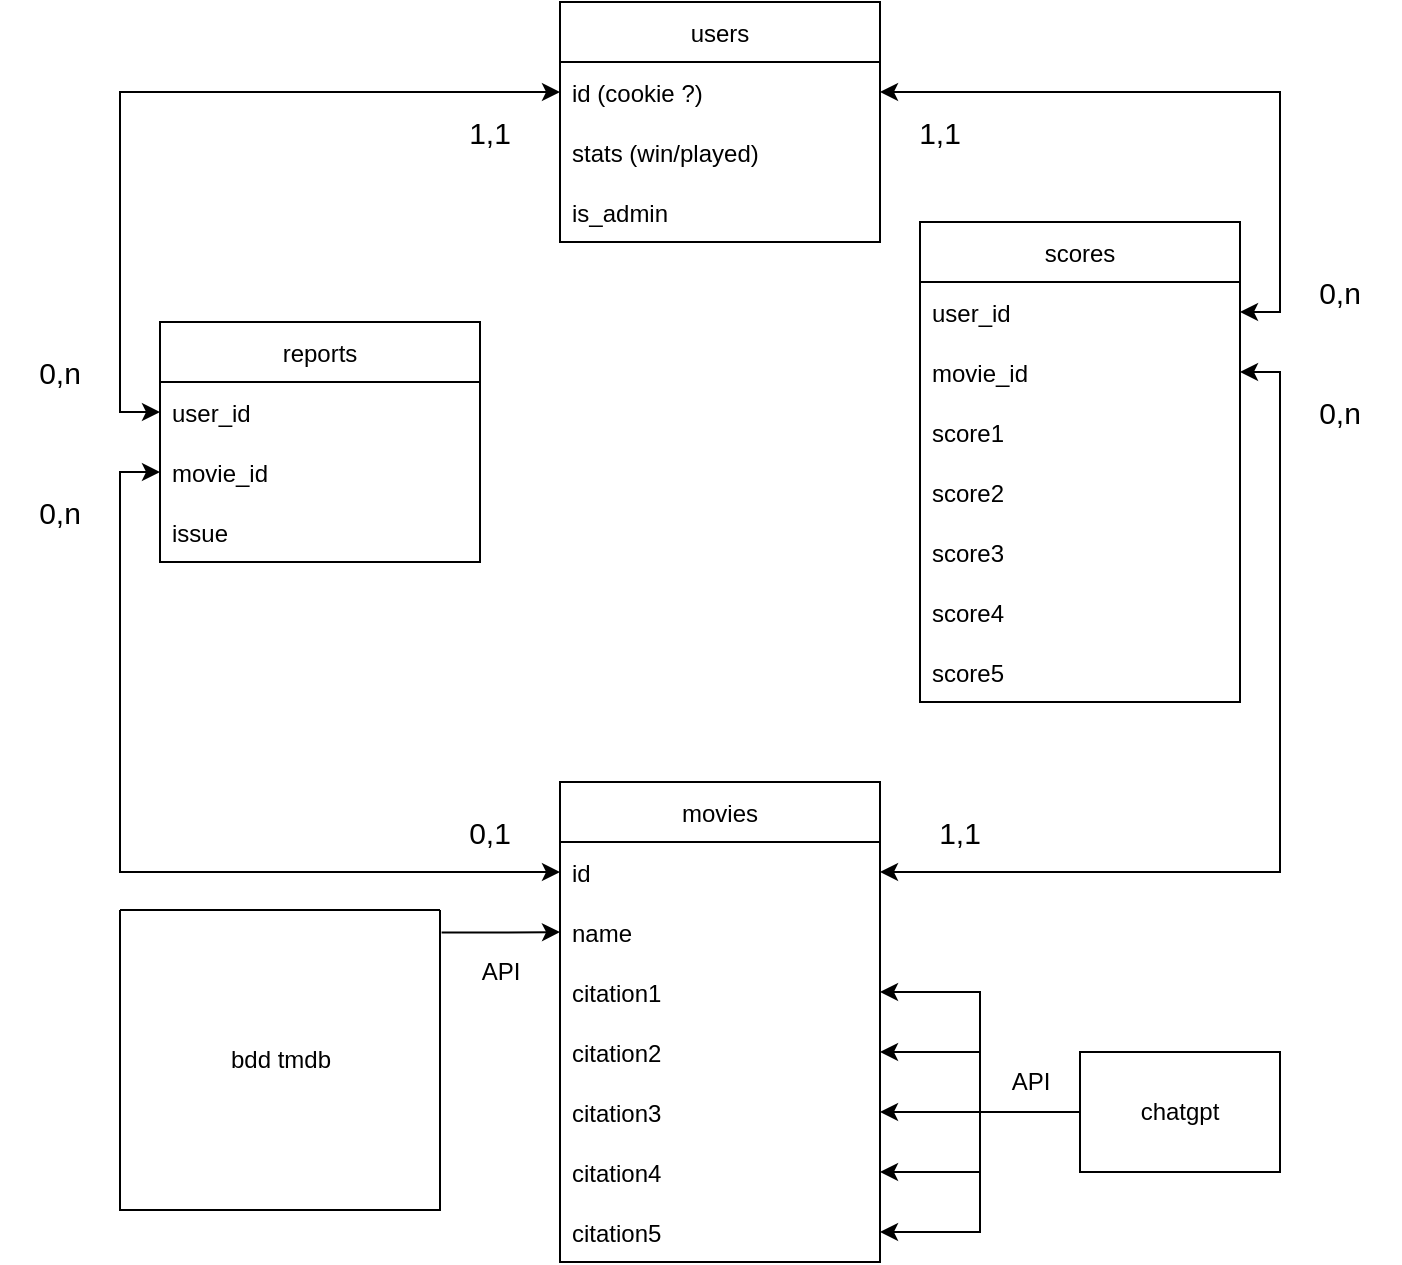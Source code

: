 <mxfile version="24.2.1" type="device">
  <diagram id="TdIycy619lCjquOg5PRG" name="Page-1">
    <mxGraphModel dx="892" dy="921" grid="1" gridSize="10" guides="1" tooltips="1" connect="1" arrows="1" fold="1" page="1" pageScale="1" pageWidth="827" pageHeight="1169" math="0" shadow="0">
      <root>
        <mxCell id="0" />
        <mxCell id="1" parent="0" />
        <mxCell id="RsiUtMNR3Jxbig1LU8Y--2" value="movies" style="swimlane;fontStyle=0;childLayout=stackLayout;horizontal=1;startSize=30;horizontalStack=0;resizeParent=1;resizeParentMax=0;resizeLast=0;collapsible=1;marginBottom=0;" parent="1" vertex="1">
          <mxGeometry x="560" y="610" width="160" height="240" as="geometry" />
        </mxCell>
        <mxCell id="RsiUtMNR3Jxbig1LU8Y--3" value="id" style="text;strokeColor=none;fillColor=none;align=left;verticalAlign=middle;spacingLeft=4;spacingRight=4;overflow=hidden;points=[[0,0.5],[1,0.5]];portConstraint=eastwest;rotatable=0;" parent="RsiUtMNR3Jxbig1LU8Y--2" vertex="1">
          <mxGeometry y="30" width="160" height="30" as="geometry" />
        </mxCell>
        <mxCell id="RsiUtMNR3Jxbig1LU8Y--4" value="name" style="text;strokeColor=none;fillColor=none;align=left;verticalAlign=middle;spacingLeft=4;spacingRight=4;overflow=hidden;points=[[0,0.5],[1,0.5]];portConstraint=eastwest;rotatable=0;" parent="RsiUtMNR3Jxbig1LU8Y--2" vertex="1">
          <mxGeometry y="60" width="160" height="30" as="geometry" />
        </mxCell>
        <mxCell id="U5i5qERmR7sxy5_J57RF-4" value="citation1" style="text;strokeColor=none;fillColor=none;align=left;verticalAlign=middle;spacingLeft=4;spacingRight=4;overflow=hidden;points=[[0,0.5],[1,0.5]];portConstraint=eastwest;rotatable=0;" vertex="1" parent="RsiUtMNR3Jxbig1LU8Y--2">
          <mxGeometry y="90" width="160" height="30" as="geometry" />
        </mxCell>
        <mxCell id="U5i5qERmR7sxy5_J57RF-5" value="citation2" style="text;strokeColor=none;fillColor=none;align=left;verticalAlign=middle;spacingLeft=4;spacingRight=4;overflow=hidden;points=[[0,0.5],[1,0.5]];portConstraint=eastwest;rotatable=0;" vertex="1" parent="RsiUtMNR3Jxbig1LU8Y--2">
          <mxGeometry y="120" width="160" height="30" as="geometry" />
        </mxCell>
        <mxCell id="U5i5qERmR7sxy5_J57RF-6" value="citation3" style="text;strokeColor=none;fillColor=none;align=left;verticalAlign=middle;spacingLeft=4;spacingRight=4;overflow=hidden;points=[[0,0.5],[1,0.5]];portConstraint=eastwest;rotatable=0;" vertex="1" parent="RsiUtMNR3Jxbig1LU8Y--2">
          <mxGeometry y="150" width="160" height="30" as="geometry" />
        </mxCell>
        <mxCell id="U5i5qERmR7sxy5_J57RF-8" value="citation4" style="text;strokeColor=none;fillColor=none;align=left;verticalAlign=middle;spacingLeft=4;spacingRight=4;overflow=hidden;points=[[0,0.5],[1,0.5]];portConstraint=eastwest;rotatable=0;" vertex="1" parent="RsiUtMNR3Jxbig1LU8Y--2">
          <mxGeometry y="180" width="160" height="30" as="geometry" />
        </mxCell>
        <mxCell id="U5i5qERmR7sxy5_J57RF-7" value="citation5" style="text;strokeColor=none;fillColor=none;align=left;verticalAlign=middle;spacingLeft=4;spacingRight=4;overflow=hidden;points=[[0,0.5],[1,0.5]];portConstraint=eastwest;rotatable=0;" vertex="1" parent="RsiUtMNR3Jxbig1LU8Y--2">
          <mxGeometry y="210" width="160" height="30" as="geometry" />
        </mxCell>
        <mxCell id="RsiUtMNR3Jxbig1LU8Y--19" value="users" style="swimlane;fontStyle=0;childLayout=stackLayout;horizontal=1;startSize=30;horizontalStack=0;resizeParent=1;resizeParentMax=0;resizeLast=0;collapsible=1;marginBottom=0;" parent="1" vertex="1">
          <mxGeometry x="560" y="220" width="160" height="120" as="geometry" />
        </mxCell>
        <mxCell id="RsiUtMNR3Jxbig1LU8Y--20" value="id (cookie ?)" style="text;strokeColor=none;fillColor=none;align=left;verticalAlign=middle;spacingLeft=4;spacingRight=4;overflow=hidden;points=[[0,0.5],[1,0.5]];portConstraint=eastwest;rotatable=0;" parent="RsiUtMNR3Jxbig1LU8Y--19" vertex="1">
          <mxGeometry y="30" width="160" height="30" as="geometry" />
        </mxCell>
        <mxCell id="KNp-MNDDb9Qc2YEaJZSN-2" value="stats (win/played)" style="text;strokeColor=none;fillColor=none;align=left;verticalAlign=middle;spacingLeft=4;spacingRight=4;overflow=hidden;points=[[0,0.5],[1,0.5]];portConstraint=eastwest;rotatable=0;" parent="RsiUtMNR3Jxbig1LU8Y--19" vertex="1">
          <mxGeometry y="60" width="160" height="30" as="geometry" />
        </mxCell>
        <mxCell id="RsiUtMNR3Jxbig1LU8Y--36" value="is_admin" style="text;strokeColor=none;fillColor=none;align=left;verticalAlign=middle;spacingLeft=4;spacingRight=4;overflow=hidden;points=[[0,0.5],[1,0.5]];portConstraint=eastwest;rotatable=0;" parent="RsiUtMNR3Jxbig1LU8Y--19" vertex="1">
          <mxGeometry y="90" width="160" height="30" as="geometry" />
        </mxCell>
        <mxCell id="KNp-MNDDb9Qc2YEaJZSN-4" style="edgeStyle=orthogonalEdgeStyle;rounded=0;orthogonalLoop=1;jettySize=auto;html=1;exitX=1.005;exitY=0.075;exitDx=0;exitDy=0;entryX=0;entryY=0.5;entryDx=0;entryDy=0;exitPerimeter=0;" parent="1" source="RsiUtMNR3Jxbig1LU8Y--29" target="RsiUtMNR3Jxbig1LU8Y--4" edge="1">
          <mxGeometry relative="1" as="geometry" />
        </mxCell>
        <mxCell id="RsiUtMNR3Jxbig1LU8Y--29" value="" style="swimlane;startSize=0;" parent="1" vertex="1">
          <mxGeometry x="340" y="674" width="160" height="150" as="geometry" />
        </mxCell>
        <mxCell id="RsiUtMNR3Jxbig1LU8Y--32" value="bdd tmdb" style="text;html=1;align=center;verticalAlign=middle;resizable=0;points=[];autosize=1;strokeColor=none;fillColor=none;" parent="RsiUtMNR3Jxbig1LU8Y--29" vertex="1">
          <mxGeometry x="45" y="65" width="70" height="20" as="geometry" />
        </mxCell>
        <mxCell id="RsiUtMNR3Jxbig1LU8Y--31" value="API" style="text;html=1;align=center;verticalAlign=middle;resizable=0;points=[];autosize=1;strokeColor=none;fillColor=none;" parent="1" vertex="1">
          <mxGeometry x="780" y="750" width="30" height="20" as="geometry" />
        </mxCell>
        <mxCell id="U5i5qERmR7sxy5_J57RF-25" style="edgeStyle=orthogonalEdgeStyle;rounded=0;orthogonalLoop=1;jettySize=auto;html=1;exitX=0;exitY=0.5;exitDx=0;exitDy=0;entryX=1;entryY=0.5;entryDx=0;entryDy=0;" edge="1" parent="1" source="RsiUtMNR3Jxbig1LU8Y--37" target="U5i5qERmR7sxy5_J57RF-4">
          <mxGeometry relative="1" as="geometry" />
        </mxCell>
        <mxCell id="U5i5qERmR7sxy5_J57RF-26" style="edgeStyle=orthogonalEdgeStyle;rounded=0;orthogonalLoop=1;jettySize=auto;html=1;exitX=0;exitY=0.5;exitDx=0;exitDy=0;entryX=1;entryY=0.5;entryDx=0;entryDy=0;" edge="1" parent="1" source="RsiUtMNR3Jxbig1LU8Y--37" target="U5i5qERmR7sxy5_J57RF-5">
          <mxGeometry relative="1" as="geometry" />
        </mxCell>
        <mxCell id="U5i5qERmR7sxy5_J57RF-27" style="edgeStyle=orthogonalEdgeStyle;rounded=0;orthogonalLoop=1;jettySize=auto;html=1;exitX=0;exitY=0.5;exitDx=0;exitDy=0;entryX=1;entryY=0.5;entryDx=0;entryDy=0;" edge="1" parent="1" source="RsiUtMNR3Jxbig1LU8Y--37" target="U5i5qERmR7sxy5_J57RF-6">
          <mxGeometry relative="1" as="geometry" />
        </mxCell>
        <mxCell id="U5i5qERmR7sxy5_J57RF-28" style="edgeStyle=orthogonalEdgeStyle;rounded=0;orthogonalLoop=1;jettySize=auto;html=1;exitX=0;exitY=0.5;exitDx=0;exitDy=0;entryX=1;entryY=0.5;entryDx=0;entryDy=0;" edge="1" parent="1" source="RsiUtMNR3Jxbig1LU8Y--37" target="U5i5qERmR7sxy5_J57RF-8">
          <mxGeometry relative="1" as="geometry" />
        </mxCell>
        <mxCell id="U5i5qERmR7sxy5_J57RF-29" style="edgeStyle=orthogonalEdgeStyle;rounded=0;orthogonalLoop=1;jettySize=auto;html=1;exitX=0;exitY=0.5;exitDx=0;exitDy=0;entryX=1;entryY=0.5;entryDx=0;entryDy=0;" edge="1" parent="1" source="RsiUtMNR3Jxbig1LU8Y--37" target="U5i5qERmR7sxy5_J57RF-7">
          <mxGeometry relative="1" as="geometry" />
        </mxCell>
        <mxCell id="RsiUtMNR3Jxbig1LU8Y--37" value="chatgpt" style="whiteSpace=wrap;html=1;" parent="1" vertex="1">
          <mxGeometry x="820" y="745" width="100" height="60" as="geometry" />
        </mxCell>
        <mxCell id="RsiUtMNR3Jxbig1LU8Y--39" value="&lt;span style=&quot;&quot;&gt;API&lt;/span&gt;" style="text;html=1;align=center;verticalAlign=middle;resizable=0;points=[];autosize=1;strokeColor=none;fillColor=none;" parent="1" vertex="1">
          <mxGeometry x="510" y="690" width="40" height="30" as="geometry" />
        </mxCell>
        <mxCell id="RsiUtMNR3Jxbig1LU8Y--42" value="reports" style="swimlane;fontStyle=0;childLayout=stackLayout;horizontal=1;startSize=30;horizontalStack=0;resizeParent=1;resizeParentMax=0;resizeLast=0;collapsible=1;marginBottom=0;" parent="1" vertex="1">
          <mxGeometry x="360" y="380" width="160" height="120" as="geometry" />
        </mxCell>
        <mxCell id="RsiUtMNR3Jxbig1LU8Y--44" value="user_id" style="text;strokeColor=none;fillColor=none;align=left;verticalAlign=middle;spacingLeft=4;spacingRight=4;overflow=hidden;points=[[0,0.5],[1,0.5]];portConstraint=eastwest;rotatable=0;" parent="RsiUtMNR3Jxbig1LU8Y--42" vertex="1">
          <mxGeometry y="30" width="160" height="30" as="geometry" />
        </mxCell>
        <mxCell id="RsiUtMNR3Jxbig1LU8Y--46" value="movie_id" style="text;strokeColor=none;fillColor=none;align=left;verticalAlign=middle;spacingLeft=4;spacingRight=4;overflow=hidden;points=[[0,0.5],[1,0.5]];portConstraint=eastwest;rotatable=0;" parent="RsiUtMNR3Jxbig1LU8Y--42" vertex="1">
          <mxGeometry y="60" width="160" height="30" as="geometry" />
        </mxCell>
        <mxCell id="RsiUtMNR3Jxbig1LU8Y--47" value="issue" style="text;strokeColor=none;fillColor=none;align=left;verticalAlign=middle;spacingLeft=4;spacingRight=4;overflow=hidden;points=[[0,0.5],[1,0.5]];portConstraint=eastwest;rotatable=0;" parent="RsiUtMNR3Jxbig1LU8Y--42" vertex="1">
          <mxGeometry y="90" width="160" height="30" as="geometry" />
        </mxCell>
        <mxCell id="RsiUtMNR3Jxbig1LU8Y--50" value="scores" style="swimlane;fontStyle=0;childLayout=stackLayout;horizontal=1;startSize=30;horizontalStack=0;resizeParent=1;resizeParentMax=0;resizeLast=0;collapsible=1;marginBottom=0;" parent="1" vertex="1">
          <mxGeometry x="740" y="330" width="160" height="240" as="geometry" />
        </mxCell>
        <mxCell id="RsiUtMNR3Jxbig1LU8Y--51" value="user_id" style="text;strokeColor=none;fillColor=none;align=left;verticalAlign=middle;spacingLeft=4;spacingRight=4;overflow=hidden;points=[[0,0.5],[1,0.5]];portConstraint=eastwest;rotatable=0;" parent="RsiUtMNR3Jxbig1LU8Y--50" vertex="1">
          <mxGeometry y="30" width="160" height="30" as="geometry" />
        </mxCell>
        <mxCell id="RsiUtMNR3Jxbig1LU8Y--52" value="movie_id" style="text;strokeColor=none;fillColor=none;align=left;verticalAlign=middle;spacingLeft=4;spacingRight=4;overflow=hidden;points=[[0,0.5],[1,0.5]];portConstraint=eastwest;rotatable=0;" parent="RsiUtMNR3Jxbig1LU8Y--50" vertex="1">
          <mxGeometry y="60" width="160" height="30" as="geometry" />
        </mxCell>
        <mxCell id="RsiUtMNR3Jxbig1LU8Y--62" value="score1" style="text;strokeColor=none;fillColor=none;align=left;verticalAlign=middle;spacingLeft=4;spacingRight=4;overflow=hidden;points=[[0,0.5],[1,0.5]];portConstraint=eastwest;rotatable=0;" parent="RsiUtMNR3Jxbig1LU8Y--50" vertex="1">
          <mxGeometry y="90" width="160" height="30" as="geometry" />
        </mxCell>
        <mxCell id="U5i5qERmR7sxy5_J57RF-18" value="score2" style="text;strokeColor=none;fillColor=none;align=left;verticalAlign=middle;spacingLeft=4;spacingRight=4;overflow=hidden;points=[[0,0.5],[1,0.5]];portConstraint=eastwest;rotatable=0;" vertex="1" parent="RsiUtMNR3Jxbig1LU8Y--50">
          <mxGeometry y="120" width="160" height="30" as="geometry" />
        </mxCell>
        <mxCell id="U5i5qERmR7sxy5_J57RF-20" value="score3" style="text;strokeColor=none;fillColor=none;align=left;verticalAlign=middle;spacingLeft=4;spacingRight=4;overflow=hidden;points=[[0,0.5],[1,0.5]];portConstraint=eastwest;rotatable=0;" vertex="1" parent="RsiUtMNR3Jxbig1LU8Y--50">
          <mxGeometry y="150" width="160" height="30" as="geometry" />
        </mxCell>
        <mxCell id="U5i5qERmR7sxy5_J57RF-21" value="score4" style="text;strokeColor=none;fillColor=none;align=left;verticalAlign=middle;spacingLeft=4;spacingRight=4;overflow=hidden;points=[[0,0.5],[1,0.5]];portConstraint=eastwest;rotatable=0;" vertex="1" parent="RsiUtMNR3Jxbig1LU8Y--50">
          <mxGeometry y="180" width="160" height="30" as="geometry" />
        </mxCell>
        <mxCell id="U5i5qERmR7sxy5_J57RF-19" value="score5" style="text;strokeColor=none;fillColor=none;align=left;verticalAlign=middle;spacingLeft=4;spacingRight=4;overflow=hidden;points=[[0,0.5],[1,0.5]];portConstraint=eastwest;rotatable=0;" vertex="1" parent="RsiUtMNR3Jxbig1LU8Y--50">
          <mxGeometry y="210" width="160" height="30" as="geometry" />
        </mxCell>
        <mxCell id="KNp-MNDDb9Qc2YEaJZSN-5" style="edgeStyle=orthogonalEdgeStyle;rounded=0;orthogonalLoop=1;jettySize=auto;html=1;exitX=0;exitY=0.5;exitDx=0;exitDy=0;entryX=0;entryY=0.5;entryDx=0;entryDy=0;startArrow=classic;startFill=1;" parent="1" source="RsiUtMNR3Jxbig1LU8Y--3" target="RsiUtMNR3Jxbig1LU8Y--46" edge="1">
          <mxGeometry relative="1" as="geometry" />
        </mxCell>
        <mxCell id="KNp-MNDDb9Qc2YEaJZSN-7" style="edgeStyle=orthogonalEdgeStyle;rounded=0;orthogonalLoop=1;jettySize=auto;html=1;exitX=0;exitY=0.5;exitDx=0;exitDy=0;entryX=0;entryY=0.5;entryDx=0;entryDy=0;startArrow=classic;startFill=1;" parent="1" source="RsiUtMNR3Jxbig1LU8Y--44" target="RsiUtMNR3Jxbig1LU8Y--20" edge="1">
          <mxGeometry relative="1" as="geometry" />
        </mxCell>
        <mxCell id="KNp-MNDDb9Qc2YEaJZSN-8" style="edgeStyle=orthogonalEdgeStyle;rounded=0;orthogonalLoop=1;jettySize=auto;html=1;exitX=1;exitY=0.5;exitDx=0;exitDy=0;entryX=1;entryY=0.5;entryDx=0;entryDy=0;startArrow=classic;startFill=1;" parent="1" source="RsiUtMNR3Jxbig1LU8Y--20" target="RsiUtMNR3Jxbig1LU8Y--51" edge="1">
          <mxGeometry relative="1" as="geometry" />
        </mxCell>
        <mxCell id="KNp-MNDDb9Qc2YEaJZSN-9" style="edgeStyle=orthogonalEdgeStyle;rounded=0;orthogonalLoop=1;jettySize=auto;html=1;exitX=1;exitY=0.5;exitDx=0;exitDy=0;entryX=1;entryY=0.5;entryDx=0;entryDy=0;startArrow=classic;startFill=1;" parent="1" source="RsiUtMNR3Jxbig1LU8Y--3" target="RsiUtMNR3Jxbig1LU8Y--52" edge="1">
          <mxGeometry relative="1" as="geometry" />
        </mxCell>
        <mxCell id="KNp-MNDDb9Qc2YEaJZSN-12" value="&lt;font style=&quot;font-size: 15px;&quot;&gt;1,1&lt;/font&gt;" style="text;html=1;align=center;verticalAlign=middle;whiteSpace=wrap;rounded=0;" parent="1" vertex="1">
          <mxGeometry x="495" y="270" width="60" height="30" as="geometry" />
        </mxCell>
        <mxCell id="KNp-MNDDb9Qc2YEaJZSN-13" value="&lt;font style=&quot;font-size: 15px;&quot;&gt;1,1&lt;/font&gt;" style="text;html=1;align=center;verticalAlign=middle;whiteSpace=wrap;rounded=0;" parent="1" vertex="1">
          <mxGeometry x="720" y="270" width="60" height="30" as="geometry" />
        </mxCell>
        <mxCell id="KNp-MNDDb9Qc2YEaJZSN-14" value="&lt;font style=&quot;font-size: 15px;&quot;&gt;0,1&lt;/font&gt;" style="text;html=1;align=center;verticalAlign=middle;whiteSpace=wrap;rounded=0;" parent="1" vertex="1">
          <mxGeometry x="495" y="620" width="60" height="30" as="geometry" />
        </mxCell>
        <mxCell id="KNp-MNDDb9Qc2YEaJZSN-15" value="&lt;font style=&quot;font-size: 15px;&quot;&gt;1,1&lt;/font&gt;" style="text;html=1;align=center;verticalAlign=middle;whiteSpace=wrap;rounded=0;" parent="1" vertex="1">
          <mxGeometry x="730" y="620" width="60" height="30" as="geometry" />
        </mxCell>
        <mxCell id="KNp-MNDDb9Qc2YEaJZSN-17" value="&lt;font style=&quot;font-size: 15px;&quot;&gt;0,n&lt;/font&gt;" style="text;html=1;align=center;verticalAlign=middle;whiteSpace=wrap;rounded=0;" parent="1" vertex="1">
          <mxGeometry x="280" y="390" width="60" height="30" as="geometry" />
        </mxCell>
        <mxCell id="KNp-MNDDb9Qc2YEaJZSN-18" value="&lt;font style=&quot;font-size: 15px;&quot;&gt;0,n&lt;/font&gt;" style="text;html=1;align=center;verticalAlign=middle;whiteSpace=wrap;rounded=0;" parent="1" vertex="1">
          <mxGeometry x="280" y="460" width="60" height="30" as="geometry" />
        </mxCell>
        <mxCell id="KNp-MNDDb9Qc2YEaJZSN-19" value="&lt;font style=&quot;font-size: 15px;&quot;&gt;0,n&lt;/font&gt;" style="text;html=1;align=center;verticalAlign=middle;whiteSpace=wrap;rounded=0;" parent="1" vertex="1">
          <mxGeometry x="920" y="350" width="60" height="30" as="geometry" />
        </mxCell>
        <mxCell id="KNp-MNDDb9Qc2YEaJZSN-20" value="&lt;font style=&quot;font-size: 15px;&quot;&gt;0,n&lt;/font&gt;" style="text;html=1;align=center;verticalAlign=middle;whiteSpace=wrap;rounded=0;" parent="1" vertex="1">
          <mxGeometry x="920" y="410" width="60" height="30" as="geometry" />
        </mxCell>
      </root>
    </mxGraphModel>
  </diagram>
</mxfile>
